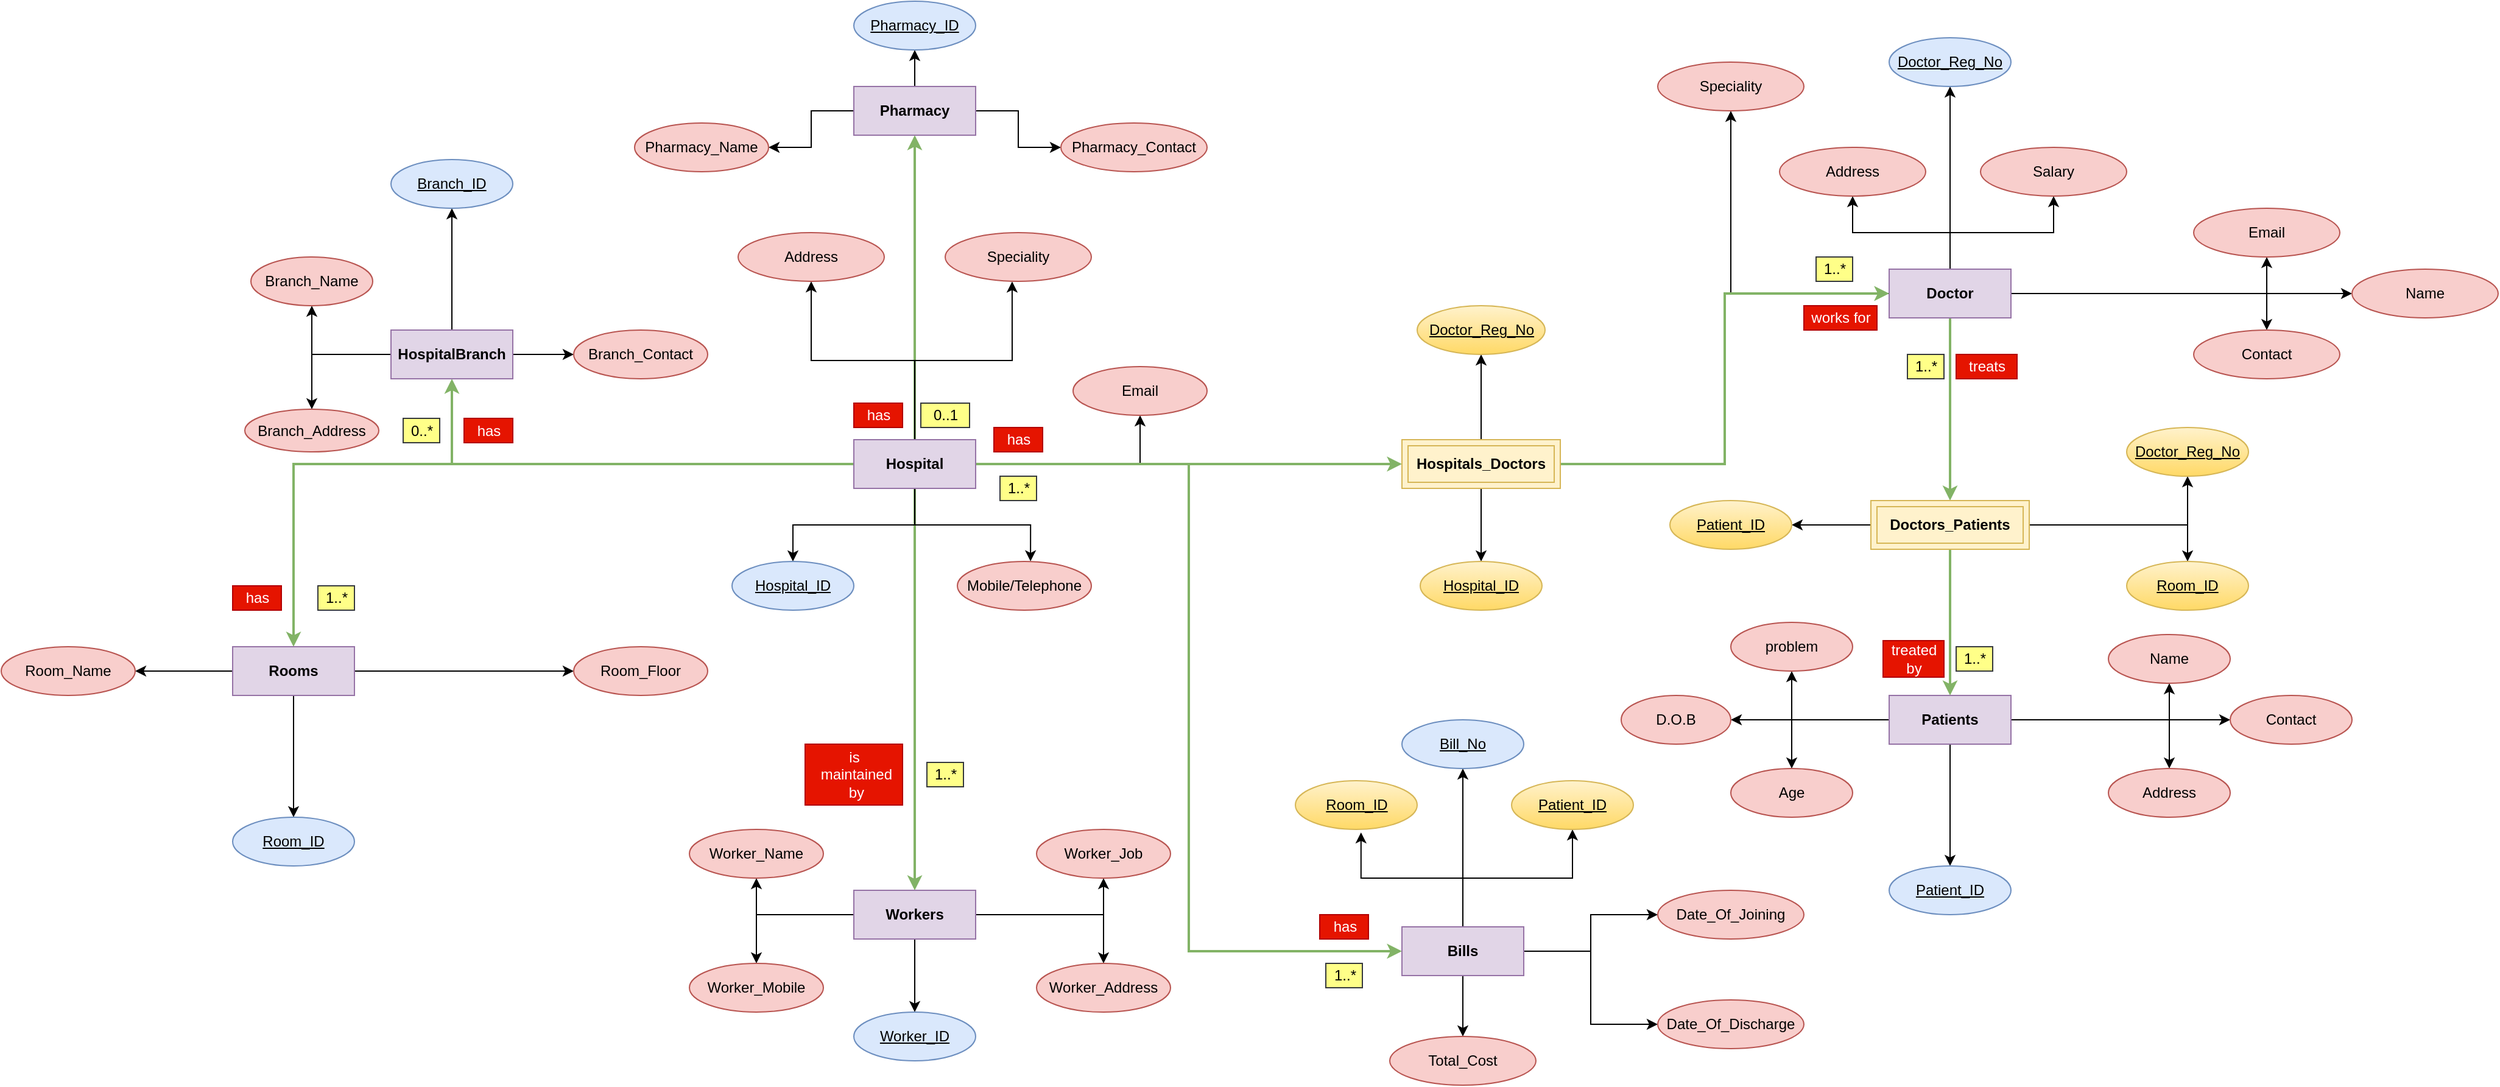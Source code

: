 <mxfile version="13.8.7" type="onedrive"><diagram id="ejnjeNyXnYJOqYcexxhJ" name="Page-1"><mxGraphModel dx="2402" dy="1911" grid="1" gridSize="10" guides="1" tooltips="1" connect="1" arrows="1" fold="1" page="1" pageScale="1" pageWidth="850" pageHeight="1100" math="0" shadow="0"><root><mxCell id="0"/><mxCell id="1" parent="0"/><mxCell id="RPrlfmRw-p_p1Xj-hf8V-11" style="edgeStyle=orthogonalEdgeStyle;rounded=0;orthogonalLoop=1;jettySize=auto;html=1;gradientColor=#97d077;fillColor=#d5e8d4;strokeColor=#82b366;strokeWidth=2;" parent="1" source="RPrlfmRw-p_p1Xj-hf8V-1" target="RPrlfmRw-p_p1Xj-hf8V-2" edge="1"><mxGeometry relative="1" as="geometry"/></mxCell><mxCell id="RPrlfmRw-p_p1Xj-hf8V-24" style="edgeStyle=orthogonalEdgeStyle;rounded=0;orthogonalLoop=1;jettySize=auto;html=1;entryX=0.5;entryY=0;entryDx=0;entryDy=0;fillColor=#d5e8d4;strokeColor=#82b366;strokeWidth=2;gradientColor=#97d077;" parent="1" source="RPrlfmRw-p_p1Xj-hf8V-1" target="RPrlfmRw-p_p1Xj-hf8V-4" edge="1"><mxGeometry relative="1" as="geometry"/></mxCell><mxCell id="RPrlfmRw-p_p1Xj-hf8V-30" style="edgeStyle=orthogonalEdgeStyle;rounded=0;orthogonalLoop=1;jettySize=auto;html=1;gradientColor=#97d077;fillColor=#d5e8d4;strokeColor=#82b366;fontStyle=1;strokeWidth=2;" parent="1" source="RPrlfmRw-p_p1Xj-hf8V-1" target="RPrlfmRw-p_p1Xj-hf8V-6" edge="1"><mxGeometry relative="1" as="geometry"/></mxCell><mxCell id="RPrlfmRw-p_p1Xj-hf8V-31" style="edgeStyle=orthogonalEdgeStyle;rounded=0;orthogonalLoop=1;jettySize=auto;html=1;fillColor=#d5e8d4;strokeColor=#82b366;gradientColor=#97d077;strokeWidth=2;" parent="1" source="RPrlfmRw-p_p1Xj-hf8V-1" target="RPrlfmRw-p_p1Xj-hf8V-10" edge="1"><mxGeometry relative="1" as="geometry"/></mxCell><mxCell id="RPrlfmRw-p_p1Xj-hf8V-56" style="edgeStyle=orthogonalEdgeStyle;rounded=0;orthogonalLoop=1;jettySize=auto;html=1;entryX=0.458;entryY=1.004;entryDx=0;entryDy=0;entryPerimeter=0;" parent="1" source="RPrlfmRw-p_p1Xj-hf8V-1" target="RPrlfmRw-p_p1Xj-hf8V-57" edge="1"><mxGeometry relative="1" as="geometry"><mxPoint x="350" y="140" as="targetPoint"/></mxGeometry></mxCell><mxCell id="RPrlfmRw-p_p1Xj-hf8V-59" style="edgeStyle=orthogonalEdgeStyle;rounded=0;orthogonalLoop=1;jettySize=auto;html=1;entryX=0.5;entryY=1;entryDx=0;entryDy=0;" parent="1" source="RPrlfmRw-p_p1Xj-hf8V-1" target="RPrlfmRw-p_p1Xj-hf8V-58" edge="1"><mxGeometry relative="1" as="geometry"/></mxCell><mxCell id="RPrlfmRw-p_p1Xj-hf8V-61" style="edgeStyle=orthogonalEdgeStyle;rounded=0;orthogonalLoop=1;jettySize=auto;html=1;" parent="1" source="RPrlfmRw-p_p1Xj-hf8V-1" target="RPrlfmRw-p_p1Xj-hf8V-60" edge="1"><mxGeometry relative="1" as="geometry"/></mxCell><mxCell id="RPrlfmRw-p_p1Xj-hf8V-65" style="edgeStyle=orthogonalEdgeStyle;rounded=0;orthogonalLoop=1;jettySize=auto;html=1;entryX=0.546;entryY=-0.003;entryDx=0;entryDy=0;entryPerimeter=0;" parent="1" source="RPrlfmRw-p_p1Xj-hf8V-1" target="RPrlfmRw-p_p1Xj-hf8V-64" edge="1"><mxGeometry relative="1" as="geometry"/></mxCell><mxCell id="RPrlfmRw-p_p1Xj-hf8V-69" style="edgeStyle=orthogonalEdgeStyle;rounded=0;orthogonalLoop=1;jettySize=auto;html=1;entryX=0;entryY=0.5;entryDx=0;entryDy=0;gradientColor=#97d077;fillColor=#d5e8d4;strokeColor=#82b366;strokeWidth=2;" parent="1" source="RPrlfmRw-p_p1Xj-hf8V-1" target="RPrlfmRw-p_p1Xj-hf8V-8" edge="1"><mxGeometry relative="1" as="geometry"/></mxCell><mxCell id="RPrlfmRw-p_p1Xj-hf8V-75" style="edgeStyle=orthogonalEdgeStyle;rounded=0;orthogonalLoop=1;jettySize=auto;html=1;entryX=0.5;entryY=1;entryDx=0;entryDy=0;strokeWidth=1;" parent="1" source="RPrlfmRw-p_p1Xj-hf8V-1" target="RPrlfmRw-p_p1Xj-hf8V-66" edge="1"><mxGeometry relative="1" as="geometry"/></mxCell><mxCell id="RPrlfmRw-p_p1Xj-hf8V-114" style="edgeStyle=orthogonalEdgeStyle;rounded=0;orthogonalLoop=1;jettySize=auto;html=1;strokeWidth=2;entryX=0;entryY=0.5;entryDx=0;entryDy=0;gradientColor=#97d077;fillColor=#d5e8d4;strokeColor=#82b366;" parent="1" source="RPrlfmRw-p_p1Xj-hf8V-1" target="RPrlfmRw-p_p1Xj-hf8V-102" edge="1"><mxGeometry relative="1" as="geometry"/></mxCell><mxCell id="RPrlfmRw-p_p1Xj-hf8V-1" value="&lt;b&gt;Hospital&lt;/b&gt;" style="whiteSpace=wrap;html=1;align=center;fillColor=#e1d5e7;strokeColor=#9673a6;" parent="1" vertex="1"><mxGeometry x="230" y="250" width="100" height="40" as="geometry"/></mxCell><mxCell id="RPrlfmRw-p_p1Xj-hf8V-17" style="edgeStyle=orthogonalEdgeStyle;rounded=0;orthogonalLoop=1;jettySize=auto;html=1;entryX=0.5;entryY=1;entryDx=0;entryDy=0;" parent="1" source="RPrlfmRw-p_p1Xj-hf8V-2" target="RPrlfmRw-p_p1Xj-hf8V-16" edge="1"><mxGeometry relative="1" as="geometry"/></mxCell><mxCell id="RPrlfmRw-p_p1Xj-hf8V-19" style="edgeStyle=orthogonalEdgeStyle;rounded=0;orthogonalLoop=1;jettySize=auto;html=1;entryX=0.5;entryY=1;entryDx=0;entryDy=0;" parent="1" source="RPrlfmRw-p_p1Xj-hf8V-2" target="RPrlfmRw-p_p1Xj-hf8V-18" edge="1"><mxGeometry relative="1" as="geometry"/></mxCell><mxCell id="RPrlfmRw-p_p1Xj-hf8V-21" style="edgeStyle=orthogonalEdgeStyle;rounded=0;orthogonalLoop=1;jettySize=auto;html=1;entryX=0.5;entryY=0;entryDx=0;entryDy=0;" parent="1" source="RPrlfmRw-p_p1Xj-hf8V-2" target="RPrlfmRw-p_p1Xj-hf8V-20" edge="1"><mxGeometry relative="1" as="geometry"><mxPoint x="-135" y="227" as="targetPoint"/></mxGeometry></mxCell><mxCell id="RPrlfmRw-p_p1Xj-hf8V-22" style="edgeStyle=orthogonalEdgeStyle;rounded=0;orthogonalLoop=1;jettySize=auto;html=1;" parent="1" source="RPrlfmRw-p_p1Xj-hf8V-2" target="RPrlfmRw-p_p1Xj-hf8V-23" edge="1"><mxGeometry relative="1" as="geometry"><mxPoint x="-40" y="300" as="targetPoint"/></mxGeometry></mxCell><mxCell id="RPrlfmRw-p_p1Xj-hf8V-2" value="&lt;b&gt;HospitalBranch&lt;/b&gt;" style="whiteSpace=wrap;html=1;align=center;fillColor=#e1d5e7;strokeColor=#9673a6;" parent="1" vertex="1"><mxGeometry x="-150" y="160" width="100" height="40" as="geometry"/></mxCell><mxCell id="RPrlfmRw-p_p1Xj-hf8V-77" style="edgeStyle=orthogonalEdgeStyle;rounded=0;orthogonalLoop=1;jettySize=auto;html=1;entryX=0.5;entryY=0;entryDx=0;entryDy=0;strokeWidth=2;gradientColor=#97d077;fillColor=#d5e8d4;strokeColor=#82b366;" parent="1" source="RPrlfmRw-p_p1Xj-hf8V-3" target="RPrlfmRw-p_p1Xj-hf8V-9" edge="1"><mxGeometry relative="1" as="geometry"/></mxCell><mxCell id="RPrlfmRw-p_p1Xj-hf8V-80" style="edgeStyle=orthogonalEdgeStyle;rounded=0;orthogonalLoop=1;jettySize=auto;html=1;strokeWidth=1;entryX=0.5;entryY=1;entryDx=0;entryDy=0;" parent="1" source="RPrlfmRw-p_p1Xj-hf8V-3" target="RPrlfmRw-p_p1Xj-hf8V-79" edge="1"><mxGeometry relative="1" as="geometry"><mxPoint x="1120" y="-30" as="targetPoint"/></mxGeometry></mxCell><mxCell id="RPrlfmRw-p_p1Xj-hf8V-82" style="edgeStyle=orthogonalEdgeStyle;rounded=0;orthogonalLoop=1;jettySize=auto;html=1;strokeWidth=1;" parent="1" source="RPrlfmRw-p_p1Xj-hf8V-3" target="RPrlfmRw-p_p1Xj-hf8V-81" edge="1"><mxGeometry relative="1" as="geometry"/></mxCell><mxCell id="RPrlfmRw-p_p1Xj-hf8V-85" style="edgeStyle=orthogonalEdgeStyle;rounded=0;orthogonalLoop=1;jettySize=auto;html=1;entryX=0.5;entryY=1;entryDx=0;entryDy=0;strokeWidth=1;" parent="1" source="RPrlfmRw-p_p1Xj-hf8V-3" target="RPrlfmRw-p_p1Xj-hf8V-84" edge="1"><mxGeometry relative="1" as="geometry"/></mxCell><mxCell id="RPrlfmRw-p_p1Xj-hf8V-88" style="edgeStyle=orthogonalEdgeStyle;rounded=0;orthogonalLoop=1;jettySize=auto;html=1;entryX=0.5;entryY=1;entryDx=0;entryDy=0;strokeWidth=1;" parent="1" source="RPrlfmRw-p_p1Xj-hf8V-3" target="RPrlfmRw-p_p1Xj-hf8V-86" edge="1"><mxGeometry relative="1" as="geometry"/></mxCell><mxCell id="RPrlfmRw-p_p1Xj-hf8V-92" style="edgeStyle=orthogonalEdgeStyle;rounded=0;orthogonalLoop=1;jettySize=auto;html=1;entryX=0.5;entryY=0;entryDx=0;entryDy=0;strokeWidth=1;" parent="1" source="RPrlfmRw-p_p1Xj-hf8V-3" target="RPrlfmRw-p_p1Xj-hf8V-91" edge="1"><mxGeometry relative="1" as="geometry"/></mxCell><mxCell id="RPrlfmRw-p_p1Xj-hf8V-93" style="edgeStyle=orthogonalEdgeStyle;rounded=0;orthogonalLoop=1;jettySize=auto;html=1;entryX=0.5;entryY=1;entryDx=0;entryDy=0;strokeWidth=1;" parent="1" source="RPrlfmRw-p_p1Xj-hf8V-3" target="RPrlfmRw-p_p1Xj-hf8V-89" edge="1"><mxGeometry relative="1" as="geometry"/></mxCell><mxCell id="RPrlfmRw-p_p1Xj-hf8V-96" style="edgeStyle=orthogonalEdgeStyle;rounded=0;orthogonalLoop=1;jettySize=auto;html=1;strokeWidth=1;" parent="1" source="RPrlfmRw-p_p1Xj-hf8V-3" target="RPrlfmRw-p_p1Xj-hf8V-95" edge="1"><mxGeometry relative="1" as="geometry"/></mxCell><mxCell id="RPrlfmRw-p_p1Xj-hf8V-3" value="&lt;b&gt;Doctor&lt;/b&gt;" style="whiteSpace=wrap;html=1;align=center;fillColor=#e1d5e7;strokeColor=#9673a6;" parent="1" vertex="1"><mxGeometry x="1080" y="110" width="100" height="40" as="geometry"/></mxCell><mxCell id="RPrlfmRw-p_p1Xj-hf8V-27" style="edgeStyle=orthogonalEdgeStyle;rounded=0;orthogonalLoop=1;jettySize=auto;html=1;" parent="1" source="RPrlfmRw-p_p1Xj-hf8V-4" target="RPrlfmRw-p_p1Xj-hf8V-25" edge="1"><mxGeometry relative="1" as="geometry"/></mxCell><mxCell id="RPrlfmRw-p_p1Xj-hf8V-28" style="edgeStyle=orthogonalEdgeStyle;rounded=0;orthogonalLoop=1;jettySize=auto;html=1;entryX=0.5;entryY=0;entryDx=0;entryDy=0;" parent="1" source="RPrlfmRw-p_p1Xj-hf8V-4" target="RPrlfmRw-p_p1Xj-hf8V-39" edge="1"><mxGeometry relative="1" as="geometry"><mxPoint x="60" y="520" as="targetPoint"/></mxGeometry></mxCell><mxCell id="RPrlfmRw-p_p1Xj-hf8V-42" style="edgeStyle=orthogonalEdgeStyle;rounded=0;orthogonalLoop=1;jettySize=auto;html=1;entryX=0;entryY=0.5;entryDx=0;entryDy=0;" parent="1" source="RPrlfmRw-p_p1Xj-hf8V-4" target="RPrlfmRw-p_p1Xj-hf8V-43" edge="1"><mxGeometry relative="1" as="geometry"><mxPoint x="160" y="445" as="targetPoint"/></mxGeometry></mxCell><mxCell id="RPrlfmRw-p_p1Xj-hf8V-4" value="&lt;b&gt;Rooms&lt;/b&gt;" style="whiteSpace=wrap;html=1;align=center;fillColor=#e1d5e7;strokeColor=#9673a6;" parent="1" vertex="1"><mxGeometry x="-280" y="420" width="100" height="40" as="geometry"/></mxCell><mxCell id="RPrlfmRw-p_p1Xj-hf8V-98" style="edgeStyle=orthogonalEdgeStyle;rounded=0;orthogonalLoop=1;jettySize=auto;html=1;entryX=0.5;entryY=0;entryDx=0;entryDy=0;strokeWidth=1;" parent="1" source="RPrlfmRw-p_p1Xj-hf8V-5" target="RPrlfmRw-p_p1Xj-hf8V-97" edge="1"><mxGeometry relative="1" as="geometry"/></mxCell><mxCell id="RPrlfmRw-p_p1Xj-hf8V-100" style="edgeStyle=orthogonalEdgeStyle;rounded=0;orthogonalLoop=1;jettySize=auto;html=1;entryX=0;entryY=0.5;entryDx=0;entryDy=0;strokeWidth=1;" parent="1" source="RPrlfmRw-p_p1Xj-hf8V-5" target="RPrlfmRw-p_p1Xj-hf8V-99" edge="1"><mxGeometry relative="1" as="geometry"/></mxCell><mxCell id="RPrlfmRw-p_p1Xj-hf8V-104" style="edgeStyle=orthogonalEdgeStyle;rounded=0;orthogonalLoop=1;jettySize=auto;html=1;entryX=0.5;entryY=1;entryDx=0;entryDy=0;strokeWidth=1;" parent="1" source="RPrlfmRw-p_p1Xj-hf8V-5" target="RPrlfmRw-p_p1Xj-hf8V-101" edge="1"><mxGeometry relative="1" as="geometry"/></mxCell><mxCell id="RPrlfmRw-p_p1Xj-hf8V-106" style="edgeStyle=orthogonalEdgeStyle;rounded=0;orthogonalLoop=1;jettySize=auto;html=1;entryX=0.5;entryY=0;entryDx=0;entryDy=0;strokeWidth=1;" parent="1" source="RPrlfmRw-p_p1Xj-hf8V-5" target="RPrlfmRw-p_p1Xj-hf8V-105" edge="1"><mxGeometry relative="1" as="geometry"/></mxCell><mxCell id="RPrlfmRw-p_p1Xj-hf8V-118" style="edgeStyle=orthogonalEdgeStyle;rounded=0;orthogonalLoop=1;jettySize=auto;html=1;entryX=0.5;entryY=0;entryDx=0;entryDy=0;strokeWidth=1;" parent="1" source="RPrlfmRw-p_p1Xj-hf8V-5" target="RPrlfmRw-p_p1Xj-hf8V-117" edge="1"><mxGeometry relative="1" as="geometry"/></mxCell><mxCell id="RPrlfmRw-p_p1Xj-hf8V-120" style="edgeStyle=orthogonalEdgeStyle;rounded=0;orthogonalLoop=1;jettySize=auto;html=1;entryX=1;entryY=0.5;entryDx=0;entryDy=0;strokeWidth=1;" parent="1" source="RPrlfmRw-p_p1Xj-hf8V-5" target="RPrlfmRw-p_p1Xj-hf8V-119" edge="1"><mxGeometry relative="1" as="geometry"/></mxCell><mxCell id="RPrlfmRw-p_p1Xj-hf8V-126" style="edgeStyle=orthogonalEdgeStyle;rounded=0;orthogonalLoop=1;jettySize=auto;html=1;entryX=0.5;entryY=1;entryDx=0;entryDy=0;strokeWidth=1;" parent="1" source="RPrlfmRw-p_p1Xj-hf8V-5" target="RPrlfmRw-p_p1Xj-hf8V-115" edge="1"><mxGeometry relative="1" as="geometry"/></mxCell><mxCell id="RPrlfmRw-p_p1Xj-hf8V-5" value="&lt;b&gt;Patients&lt;/b&gt;" style="whiteSpace=wrap;html=1;align=center;fillColor=#e1d5e7;strokeColor=#9673a6;" parent="1" vertex="1"><mxGeometry x="1080" y="460" width="100" height="40" as="geometry"/></mxCell><mxCell id="RPrlfmRw-p_p1Xj-hf8V-45" style="edgeStyle=orthogonalEdgeStyle;rounded=0;orthogonalLoop=1;jettySize=auto;html=1;entryX=0.5;entryY=0;entryDx=0;entryDy=0;" parent="1" source="RPrlfmRw-p_p1Xj-hf8V-6" target="RPrlfmRw-p_p1Xj-hf8V-44" edge="1"><mxGeometry relative="1" as="geometry"/></mxCell><mxCell id="RPrlfmRw-p_p1Xj-hf8V-50" style="edgeStyle=orthogonalEdgeStyle;rounded=0;orthogonalLoop=1;jettySize=auto;html=1;" parent="1" source="RPrlfmRw-p_p1Xj-hf8V-6" target="RPrlfmRw-p_p1Xj-hf8V-48" edge="1"><mxGeometry relative="1" as="geometry"/></mxCell><mxCell id="RPrlfmRw-p_p1Xj-hf8V-52" style="edgeStyle=orthogonalEdgeStyle;rounded=0;orthogonalLoop=1;jettySize=auto;html=1;" parent="1" source="RPrlfmRw-p_p1Xj-hf8V-6" target="RPrlfmRw-p_p1Xj-hf8V-51" edge="1"><mxGeometry relative="1" as="geometry"/></mxCell><mxCell id="RPrlfmRw-p_p1Xj-hf8V-54" style="edgeStyle=orthogonalEdgeStyle;rounded=0;orthogonalLoop=1;jettySize=auto;html=1;" parent="1" source="RPrlfmRw-p_p1Xj-hf8V-6" target="RPrlfmRw-p_p1Xj-hf8V-53" edge="1"><mxGeometry relative="1" as="geometry"/></mxCell><mxCell id="RPrlfmRw-p_p1Xj-hf8V-55" style="edgeStyle=orthogonalEdgeStyle;rounded=0;orthogonalLoop=1;jettySize=auto;html=1;entryX=0.5;entryY=1;entryDx=0;entryDy=0;" parent="1" source="RPrlfmRw-p_p1Xj-hf8V-6" target="RPrlfmRw-p_p1Xj-hf8V-46" edge="1"><mxGeometry relative="1" as="geometry"/></mxCell><mxCell id="RPrlfmRw-p_p1Xj-hf8V-6" value="&lt;b&gt;Workers&lt;/b&gt;" style="whiteSpace=wrap;html=1;align=center;fillColor=#e1d5e7;strokeColor=#9673a6;" parent="1" vertex="1"><mxGeometry x="230" y="620" width="100" height="40" as="geometry"/></mxCell><mxCell id="RPrlfmRw-p_p1Xj-hf8V-71" style="edgeStyle=orthogonalEdgeStyle;rounded=0;orthogonalLoop=1;jettySize=auto;html=1;entryX=0.5;entryY=1;entryDx=0;entryDy=0;" parent="1" source="RPrlfmRw-p_p1Xj-hf8V-8" target="RPrlfmRw-p_p1Xj-hf8V-70" edge="1"><mxGeometry relative="1" as="geometry"/></mxCell><mxCell id="RPrlfmRw-p_p1Xj-hf8V-73" style="edgeStyle=orthogonalEdgeStyle;rounded=0;orthogonalLoop=1;jettySize=auto;html=1;entryX=0.5;entryY=0;entryDx=0;entryDy=0;" parent="1" source="RPrlfmRw-p_p1Xj-hf8V-8" target="RPrlfmRw-p_p1Xj-hf8V-72" edge="1"><mxGeometry relative="1" as="geometry"/></mxCell><mxCell id="RPrlfmRw-p_p1Xj-hf8V-83" style="edgeStyle=orthogonalEdgeStyle;rounded=0;orthogonalLoop=1;jettySize=auto;html=1;entryX=0;entryY=0.5;entryDx=0;entryDy=0;strokeWidth=2;gradientColor=#97d077;fillColor=#d5e8d4;strokeColor=#82b366;" parent="1" source="RPrlfmRw-p_p1Xj-hf8V-8" target="RPrlfmRw-p_p1Xj-hf8V-3" edge="1"><mxGeometry relative="1" as="geometry"/></mxCell><mxCell id="RPrlfmRw-p_p1Xj-hf8V-8" value="&lt;b&gt;Hospitals_Doctors&lt;/b&gt;" style="shape=ext;margin=3;double=1;whiteSpace=wrap;html=1;align=center;fillColor=#fff2cc;strokeColor=#d6b656;" parent="1" vertex="1"><mxGeometry x="680" y="250" width="130" height="40" as="geometry"/></mxCell><mxCell id="RPrlfmRw-p_p1Xj-hf8V-78" style="edgeStyle=orthogonalEdgeStyle;rounded=0;orthogonalLoop=1;jettySize=auto;html=1;entryX=0.5;entryY=0;entryDx=0;entryDy=0;strokeWidth=2;gradientColor=#97d077;fillColor=#d5e8d4;strokeColor=#82b366;" parent="1" source="RPrlfmRw-p_p1Xj-hf8V-9" target="RPrlfmRw-p_p1Xj-hf8V-5" edge="1"><mxGeometry relative="1" as="geometry"/></mxCell><mxCell id="RPrlfmRw-p_p1Xj-hf8V-108" style="edgeStyle=orthogonalEdgeStyle;rounded=0;orthogonalLoop=1;jettySize=auto;html=1;entryX=1;entryY=0.5;entryDx=0;entryDy=0;strokeWidth=1;" parent="1" source="RPrlfmRw-p_p1Xj-hf8V-9" target="RPrlfmRw-p_p1Xj-hf8V-107" edge="1"><mxGeometry relative="1" as="geometry"/></mxCell><mxCell id="RPrlfmRw-p_p1Xj-hf8V-110" style="edgeStyle=orthogonalEdgeStyle;rounded=0;orthogonalLoop=1;jettySize=auto;html=1;entryX=0.5;entryY=1;entryDx=0;entryDy=0;strokeWidth=1;" parent="1" source="RPrlfmRw-p_p1Xj-hf8V-9" target="RPrlfmRw-p_p1Xj-hf8V-109" edge="1"><mxGeometry relative="1" as="geometry"/></mxCell><mxCell id="RPrlfmRw-p_p1Xj-hf8V-112" style="edgeStyle=orthogonalEdgeStyle;rounded=0;orthogonalLoop=1;jettySize=auto;html=1;entryX=0.5;entryY=0;entryDx=0;entryDy=0;strokeWidth=1;" parent="1" source="RPrlfmRw-p_p1Xj-hf8V-9" target="RPrlfmRw-p_p1Xj-hf8V-111" edge="1"><mxGeometry relative="1" as="geometry"/></mxCell><mxCell id="RPrlfmRw-p_p1Xj-hf8V-9" value="&lt;b&gt;Doctors_Patients&lt;/b&gt;" style="shape=ext;margin=3;double=1;whiteSpace=wrap;html=1;align=center;fillColor=#fff2cc;strokeColor=#d6b656;" parent="1" vertex="1"><mxGeometry x="1065" y="300" width="130" height="40" as="geometry"/></mxCell><mxCell id="RPrlfmRw-p_p1Xj-hf8V-34" style="edgeStyle=orthogonalEdgeStyle;rounded=0;orthogonalLoop=1;jettySize=auto;html=1;entryX=1;entryY=0.5;entryDx=0;entryDy=0;" parent="1" source="RPrlfmRw-p_p1Xj-hf8V-10" target="RPrlfmRw-p_p1Xj-hf8V-33" edge="1"><mxGeometry relative="1" as="geometry"/></mxCell><mxCell id="RPrlfmRw-p_p1Xj-hf8V-38" style="edgeStyle=orthogonalEdgeStyle;rounded=0;orthogonalLoop=1;jettySize=auto;html=1;entryX=0.5;entryY=1;entryDx=0;entryDy=0;" parent="1" source="RPrlfmRw-p_p1Xj-hf8V-10" target="RPrlfmRw-p_p1Xj-hf8V-37" edge="1"><mxGeometry relative="1" as="geometry"/></mxCell><mxCell id="RPrlfmRw-p_p1Xj-hf8V-41" style="edgeStyle=orthogonalEdgeStyle;rounded=0;orthogonalLoop=1;jettySize=auto;html=1;entryX=0;entryY=0.5;entryDx=0;entryDy=0;" parent="1" source="RPrlfmRw-p_p1Xj-hf8V-10" target="RPrlfmRw-p_p1Xj-hf8V-35" edge="1"><mxGeometry relative="1" as="geometry"/></mxCell><mxCell id="RPrlfmRw-p_p1Xj-hf8V-10" value="&lt;b&gt;Pharmacy&lt;/b&gt;" style="whiteSpace=wrap;html=1;align=center;fillColor=#e1d5e7;strokeColor=#9673a6;" parent="1" vertex="1"><mxGeometry x="230" y="-40" width="100" height="40" as="geometry"/></mxCell><mxCell id="RPrlfmRw-p_p1Xj-hf8V-16" value="Branch_ID" style="ellipse;whiteSpace=wrap;html=1;align=center;fontStyle=4;fillColor=#dae8fc;strokeColor=#6c8ebf;" parent="1" vertex="1"><mxGeometry x="-150" y="20" width="100" height="40" as="geometry"/></mxCell><mxCell id="RPrlfmRw-p_p1Xj-hf8V-18" value="Branch_Name" style="ellipse;whiteSpace=wrap;html=1;align=center;fillColor=#f8cecc;strokeColor=#b85450;" parent="1" vertex="1"><mxGeometry x="-265" y="100" width="100" height="40" as="geometry"/></mxCell><mxCell id="RPrlfmRw-p_p1Xj-hf8V-20" value="Branch_Address" style="ellipse;whiteSpace=wrap;html=1;align=center;fillColor=#f8cecc;strokeColor=#b85450;" parent="1" vertex="1"><mxGeometry x="-270" y="225" width="110" height="35" as="geometry"/></mxCell><mxCell id="RPrlfmRw-p_p1Xj-hf8V-23" value="Branch_Contact" style="ellipse;whiteSpace=wrap;html=1;align=center;fillColor=#f8cecc;strokeColor=#b85450;" parent="1" vertex="1"><mxGeometry y="160" width="110" height="40" as="geometry"/></mxCell><mxCell id="RPrlfmRw-p_p1Xj-hf8V-25" value="Room_Name" style="ellipse;whiteSpace=wrap;html=1;align=center;fillColor=#f8cecc;strokeColor=#b85450;" parent="1" vertex="1"><mxGeometry x="-470" y="420" width="110" height="40" as="geometry"/></mxCell><mxCell id="RPrlfmRw-p_p1Xj-hf8V-33" value="Pharmacy_Name" style="ellipse;whiteSpace=wrap;html=1;align=center;fillColor=#f8cecc;strokeColor=#b85450;" parent="1" vertex="1"><mxGeometry x="50" y="-10" width="110" height="40" as="geometry"/></mxCell><mxCell id="RPrlfmRw-p_p1Xj-hf8V-35" value="Pharmacy_Contact" style="ellipse;whiteSpace=wrap;html=1;align=center;fillColor=#f8cecc;strokeColor=#b85450;" parent="1" vertex="1"><mxGeometry x="400" y="-10" width="120" height="40" as="geometry"/></mxCell><mxCell id="RPrlfmRw-p_p1Xj-hf8V-37" value="Pharmacy_ID" style="ellipse;whiteSpace=wrap;html=1;align=center;fontStyle=4;fillColor=#dae8fc;strokeColor=#6c8ebf;" parent="1" vertex="1"><mxGeometry x="230" y="-110" width="100" height="40" as="geometry"/></mxCell><mxCell id="RPrlfmRw-p_p1Xj-hf8V-39" value="Room_ID" style="ellipse;whiteSpace=wrap;html=1;align=center;fontStyle=4;fillColor=#dae8fc;strokeColor=#6c8ebf;" parent="1" vertex="1"><mxGeometry x="-280" y="560" width="100" height="40" as="geometry"/></mxCell><mxCell id="RPrlfmRw-p_p1Xj-hf8V-43" value="Room_Floor" style="ellipse;whiteSpace=wrap;html=1;align=center;fillColor=#f8cecc;strokeColor=#b85450;" parent="1" vertex="1"><mxGeometry y="420" width="110" height="40" as="geometry"/></mxCell><mxCell id="RPrlfmRw-p_p1Xj-hf8V-44" value="Worker_ID" style="ellipse;whiteSpace=wrap;html=1;align=center;fontStyle=4;fillColor=#dae8fc;strokeColor=#6c8ebf;" parent="1" vertex="1"><mxGeometry x="230" y="720" width="100" height="40" as="geometry"/></mxCell><mxCell id="RPrlfmRw-p_p1Xj-hf8V-46" value="Worker_Name" style="ellipse;whiteSpace=wrap;html=1;align=center;fillColor=#f8cecc;strokeColor=#b85450;" parent="1" vertex="1"><mxGeometry x="95" y="570" width="110" height="40" as="geometry"/></mxCell><mxCell id="RPrlfmRw-p_p1Xj-hf8V-48" value="Worker_Mobile" style="ellipse;whiteSpace=wrap;html=1;align=center;fillColor=#f8cecc;strokeColor=#b85450;" parent="1" vertex="1"><mxGeometry x="95" y="680" width="110" height="40" as="geometry"/></mxCell><mxCell id="RPrlfmRw-p_p1Xj-hf8V-51" value="Worker_Job" style="ellipse;whiteSpace=wrap;html=1;align=center;fillColor=#f8cecc;strokeColor=#b85450;" parent="1" vertex="1"><mxGeometry x="380" y="570" width="110" height="40" as="geometry"/></mxCell><mxCell id="RPrlfmRw-p_p1Xj-hf8V-53" value="Worker_Address" style="ellipse;whiteSpace=wrap;html=1;align=center;fillColor=#f8cecc;strokeColor=#b85450;" parent="1" vertex="1"><mxGeometry x="380" y="680" width="110" height="40" as="geometry"/></mxCell><mxCell id="RPrlfmRw-p_p1Xj-hf8V-57" value="Speciality" style="ellipse;whiteSpace=wrap;html=1;align=center;fillColor=#f8cecc;strokeColor=#b85450;" parent="1" vertex="1"><mxGeometry x="305" y="80" width="120" height="40" as="geometry"/></mxCell><mxCell id="RPrlfmRw-p_p1Xj-hf8V-58" value="Address" style="ellipse;whiteSpace=wrap;html=1;align=center;fillColor=#f8cecc;strokeColor=#b85450;" parent="1" vertex="1"><mxGeometry x="135" y="80" width="120" height="40" as="geometry"/></mxCell><mxCell id="RPrlfmRw-p_p1Xj-hf8V-60" value="Hospital_ID" style="ellipse;whiteSpace=wrap;html=1;align=center;fontStyle=4;fillColor=#dae8fc;strokeColor=#6c8ebf;" parent="1" vertex="1"><mxGeometry x="130" y="350" width="100" height="40" as="geometry"/></mxCell><mxCell id="RPrlfmRw-p_p1Xj-hf8V-64" value="Mobile/Telephone" style="ellipse;whiteSpace=wrap;html=1;align=center;fillColor=#f8cecc;strokeColor=#b85450;" parent="1" vertex="1"><mxGeometry x="315" y="350" width="110" height="40" as="geometry"/></mxCell><mxCell id="RPrlfmRw-p_p1Xj-hf8V-66" value="Email" style="ellipse;whiteSpace=wrap;html=1;align=center;fillColor=#f8cecc;strokeColor=#b85450;" parent="1" vertex="1"><mxGeometry x="410" y="190" width="110" height="40" as="geometry"/></mxCell><mxCell id="RPrlfmRw-p_p1Xj-hf8V-70" value="Doctor_Reg_No" style="ellipse;whiteSpace=wrap;html=1;align=center;fontStyle=4;fillColor=#fff2cc;strokeColor=#d6b656;gradientColor=#ffd966;" parent="1" vertex="1"><mxGeometry x="692.5" y="140" width="105" height="40" as="geometry"/></mxCell><mxCell id="RPrlfmRw-p_p1Xj-hf8V-72" value="Hospital_ID" style="ellipse;whiteSpace=wrap;html=1;align=center;fontStyle=4;fillColor=#fff2cc;strokeColor=#d6b656;gradientColor=#ffd966;" parent="1" vertex="1"><mxGeometry x="695" y="350" width="100" height="40" as="geometry"/></mxCell><mxCell id="RPrlfmRw-p_p1Xj-hf8V-79" value="Doctor_Reg_No" style="ellipse;whiteSpace=wrap;html=1;align=center;fontStyle=4;fillColor=#dae8fc;strokeColor=#6c8ebf;" parent="1" vertex="1"><mxGeometry x="1080" y="-80" width="100" height="40" as="geometry"/></mxCell><mxCell id="RPrlfmRw-p_p1Xj-hf8V-81" value="Speciality" style="ellipse;whiteSpace=wrap;html=1;align=center;fillColor=#f8cecc;strokeColor=#b85450;" parent="1" vertex="1"><mxGeometry x="890" y="-60" width="120" height="40" as="geometry"/></mxCell><mxCell id="RPrlfmRw-p_p1Xj-hf8V-84" value="Address" style="ellipse;whiteSpace=wrap;html=1;align=center;fillColor=#f8cecc;strokeColor=#b85450;" parent="1" vertex="1"><mxGeometry x="990" y="10" width="120" height="40" as="geometry"/></mxCell><mxCell id="RPrlfmRw-p_p1Xj-hf8V-86" value="Salary" style="ellipse;whiteSpace=wrap;html=1;align=center;fillColor=#f8cecc;strokeColor=#b85450;" parent="1" vertex="1"><mxGeometry x="1155" y="10" width="120" height="40" as="geometry"/></mxCell><mxCell id="RPrlfmRw-p_p1Xj-hf8V-89" value="Email" style="ellipse;whiteSpace=wrap;html=1;align=center;fillColor=#f8cecc;strokeColor=#b85450;" parent="1" vertex="1"><mxGeometry x="1330" y="60" width="120" height="40" as="geometry"/></mxCell><mxCell id="RPrlfmRw-p_p1Xj-hf8V-91" value="Contact" style="ellipse;whiteSpace=wrap;html=1;align=center;fillColor=#f8cecc;strokeColor=#b85450;" parent="1" vertex="1"><mxGeometry x="1330" y="160" width="120" height="40" as="geometry"/></mxCell><mxCell id="RPrlfmRw-p_p1Xj-hf8V-95" value="Name" style="ellipse;whiteSpace=wrap;html=1;align=center;fillColor=#f8cecc;strokeColor=#b85450;" parent="1" vertex="1"><mxGeometry x="1460" y="110" width="120" height="40" as="geometry"/></mxCell><mxCell id="RPrlfmRw-p_p1Xj-hf8V-97" value="Patient_ID" style="ellipse;whiteSpace=wrap;html=1;align=center;fontStyle=4;fillColor=#dae8fc;strokeColor=#6c8ebf;" parent="1" vertex="1"><mxGeometry x="1080" y="600" width="100" height="40" as="geometry"/></mxCell><mxCell id="RPrlfmRw-p_p1Xj-hf8V-99" value="Contact" style="ellipse;whiteSpace=wrap;html=1;align=center;fillColor=#f8cecc;strokeColor=#b85450;" parent="1" vertex="1"><mxGeometry x="1360" y="460" width="100" height="40" as="geometry"/></mxCell><mxCell id="RPrlfmRw-p_p1Xj-hf8V-101" value="Name" style="ellipse;whiteSpace=wrap;html=1;align=center;fillColor=#f8cecc;strokeColor=#b85450;" parent="1" vertex="1"><mxGeometry x="1260" y="410" width="100" height="40" as="geometry"/></mxCell><mxCell id="RPrlfmRw-p_p1Xj-hf8V-121" style="edgeStyle=orthogonalEdgeStyle;rounded=0;orthogonalLoop=1;jettySize=auto;html=1;strokeWidth=1;" parent="1" source="RPrlfmRw-p_p1Xj-hf8V-102" target="RPrlfmRw-p_p1Xj-hf8V-123" edge="1"><mxGeometry relative="1" as="geometry"><mxPoint x="780" y="590" as="targetPoint"/></mxGeometry></mxCell><mxCell id="RPrlfmRw-p_p1Xj-hf8V-124" style="edgeStyle=orthogonalEdgeStyle;rounded=0;orthogonalLoop=1;jettySize=auto;html=1;strokeWidth=1;entryX=0;entryY=0.5;entryDx=0;entryDy=0;" parent="1" source="RPrlfmRw-p_p1Xj-hf8V-102" target="RPrlfmRw-p_p1Xj-hf8V-125" edge="1"><mxGeometry relative="1" as="geometry"><mxPoint x="880" y="670" as="targetPoint"/></mxGeometry></mxCell><mxCell id="RPrlfmRw-p_p1Xj-hf8V-128" style="edgeStyle=orthogonalEdgeStyle;rounded=0;orthogonalLoop=1;jettySize=auto;html=1;entryX=0;entryY=0.5;entryDx=0;entryDy=0;strokeWidth=1;" parent="1" source="RPrlfmRw-p_p1Xj-hf8V-102" target="RPrlfmRw-p_p1Xj-hf8V-127" edge="1"><mxGeometry relative="1" as="geometry"/></mxCell><mxCell id="RPrlfmRw-p_p1Xj-hf8V-132" style="edgeStyle=orthogonalEdgeStyle;rounded=0;orthogonalLoop=1;jettySize=auto;html=1;entryX=0.5;entryY=0;entryDx=0;entryDy=0;strokeWidth=1;" parent="1" source="RPrlfmRw-p_p1Xj-hf8V-102" target="RPrlfmRw-p_p1Xj-hf8V-131" edge="1"><mxGeometry relative="1" as="geometry"/></mxCell><mxCell id="RPrlfmRw-p_p1Xj-hf8V-134" style="edgeStyle=orthogonalEdgeStyle;rounded=0;orthogonalLoop=1;jettySize=auto;html=1;entryX=0.539;entryY=1.061;entryDx=0;entryDy=0;entryPerimeter=0;strokeWidth=1;" parent="1" source="RPrlfmRw-p_p1Xj-hf8V-102" target="RPrlfmRw-p_p1Xj-hf8V-133" edge="1"><mxGeometry relative="1" as="geometry"/></mxCell><mxCell id="RPrlfmRw-p_p1Xj-hf8V-136" style="edgeStyle=orthogonalEdgeStyle;rounded=0;orthogonalLoop=1;jettySize=auto;html=1;entryX=0.5;entryY=1;entryDx=0;entryDy=0;strokeWidth=1;" parent="1" source="RPrlfmRw-p_p1Xj-hf8V-102" target="RPrlfmRw-p_p1Xj-hf8V-135" edge="1"><mxGeometry relative="1" as="geometry"/></mxCell><mxCell id="RPrlfmRw-p_p1Xj-hf8V-102" value="&lt;b&gt;Bills&lt;/b&gt;" style="whiteSpace=wrap;html=1;align=center;fillColor=#e1d5e7;strokeColor=#9673a6;" parent="1" vertex="1"><mxGeometry x="680" y="650" width="100" height="40" as="geometry"/></mxCell><mxCell id="RPrlfmRw-p_p1Xj-hf8V-105" value="Address" style="ellipse;whiteSpace=wrap;html=1;align=center;fillColor=#f8cecc;strokeColor=#b85450;" parent="1" vertex="1"><mxGeometry x="1260" y="520" width="100" height="40" as="geometry"/></mxCell><mxCell id="RPrlfmRw-p_p1Xj-hf8V-107" value="Patient_ID" style="ellipse;whiteSpace=wrap;html=1;align=center;fontStyle=4;fillColor=#fff2cc;strokeColor=#d6b656;gradientColor=#ffd966;" parent="1" vertex="1"><mxGeometry x="900" y="300" width="100" height="40" as="geometry"/></mxCell><mxCell id="RPrlfmRw-p_p1Xj-hf8V-109" value="Doctor_Reg_No" style="ellipse;whiteSpace=wrap;html=1;align=center;fontStyle=4;fillColor=#fff2cc;strokeColor=#d6b656;gradientColor=#ffd966;" parent="1" vertex="1"><mxGeometry x="1275" y="240" width="100" height="40" as="geometry"/></mxCell><mxCell id="RPrlfmRw-p_p1Xj-hf8V-111" value="Room_ID" style="ellipse;whiteSpace=wrap;html=1;align=center;fontStyle=4;fillColor=#fff2cc;strokeColor=#d6b656;gradientColor=#ffd966;" parent="1" vertex="1"><mxGeometry x="1275" y="350" width="100" height="40" as="geometry"/></mxCell><mxCell id="RPrlfmRw-p_p1Xj-hf8V-115" value="problem" style="ellipse;whiteSpace=wrap;html=1;align=center;fillColor=#f8cecc;strokeColor=#b85450;" parent="1" vertex="1"><mxGeometry x="950" y="400" width="100" height="40" as="geometry"/></mxCell><mxCell id="RPrlfmRw-p_p1Xj-hf8V-117" value="Age" style="ellipse;whiteSpace=wrap;html=1;align=center;fillColor=#f8cecc;strokeColor=#b85450;" parent="1" vertex="1"><mxGeometry x="950" y="520" width="100" height="40" as="geometry"/></mxCell><mxCell id="RPrlfmRw-p_p1Xj-hf8V-119" value="D.O.B" style="ellipse;whiteSpace=wrap;html=1;align=center;fillColor=#f8cecc;strokeColor=#b85450;" parent="1" vertex="1"><mxGeometry x="860" y="460" width="90" height="40" as="geometry"/></mxCell><mxCell id="RPrlfmRw-p_p1Xj-hf8V-123" value="Bill_No" style="ellipse;whiteSpace=wrap;html=1;align=center;fontStyle=4;fillColor=#dae8fc;strokeColor=#6c8ebf;" parent="1" vertex="1"><mxGeometry x="680" y="480" width="100" height="40" as="geometry"/></mxCell><mxCell id="RPrlfmRw-p_p1Xj-hf8V-125" value="Date_Of_Joining" style="ellipse;whiteSpace=wrap;html=1;align=center;fillColor=#f8cecc;strokeColor=#b85450;" parent="1" vertex="1"><mxGeometry x="890" y="620" width="120" height="40" as="geometry"/></mxCell><mxCell id="RPrlfmRw-p_p1Xj-hf8V-127" value="Date_Of_Discharge" style="ellipse;whiteSpace=wrap;html=1;align=center;fillColor=#f8cecc;strokeColor=#b85450;" parent="1" vertex="1"><mxGeometry x="890" y="710" width="120" height="40" as="geometry"/></mxCell><mxCell id="RPrlfmRw-p_p1Xj-hf8V-131" value="Total_Cost" style="ellipse;whiteSpace=wrap;html=1;align=center;fillColor=#f8cecc;strokeColor=#b85450;" parent="1" vertex="1"><mxGeometry x="670" y="740" width="120" height="40" as="geometry"/></mxCell><mxCell id="RPrlfmRw-p_p1Xj-hf8V-133" value="Room_ID" style="ellipse;whiteSpace=wrap;html=1;align=center;fontStyle=4;fillColor=#fff2cc;strokeColor=#d6b656;gradientColor=#ffd966;" parent="1" vertex="1"><mxGeometry x="592.5" y="530" width="100" height="40" as="geometry"/></mxCell><mxCell id="RPrlfmRw-p_p1Xj-hf8V-135" value="Patient_ID" style="ellipse;whiteSpace=wrap;html=1;align=center;fontStyle=4;fillColor=#fff2cc;strokeColor=#d6b656;gradientColor=#ffd966;" parent="1" vertex="1"><mxGeometry x="770" y="530" width="100" height="40" as="geometry"/></mxCell><mxCell id="RPrlfmRw-p_p1Xj-hf8V-137" value="has" style="text;html=1;align=center;verticalAlign=middle;resizable=0;points=[];autosize=1;fillColor=#e51400;strokeColor=#B20000;fontColor=#ffffff;" parent="1" vertex="1"><mxGeometry x="-90" y="232.5" width="40" height="20" as="geometry"/></mxCell><mxCell id="RPrlfmRw-p_p1Xj-hf8V-138" value="0..*" style="text;html=1;align=center;verticalAlign=middle;resizable=0;points=[];autosize=1;fillColor=#ffff88;strokeColor=#36393d;" parent="1" vertex="1"><mxGeometry x="-140" y="232.5" width="30" height="20" as="geometry"/></mxCell><mxCell id="RPrlfmRw-p_p1Xj-hf8V-139" value="has" style="text;html=1;align=center;verticalAlign=middle;resizable=0;points=[];autosize=1;fillColor=#e51400;strokeColor=#B20000;fontColor=#ffffff;" parent="1" vertex="1"><mxGeometry x="-280" y="370" width="40" height="20" as="geometry"/></mxCell><mxCell id="RPrlfmRw-p_p1Xj-hf8V-140" value="1..*" style="text;html=1;align=center;verticalAlign=middle;resizable=0;points=[];autosize=1;fillColor=#ffff88;strokeColor=#36393d;" parent="1" vertex="1"><mxGeometry x="-210" y="370" width="30" height="20" as="geometry"/></mxCell><mxCell id="RPrlfmRw-p_p1Xj-hf8V-141" value="has" style="text;html=1;align=center;verticalAlign=middle;resizable=0;points=[];autosize=1;fillColor=#e51400;strokeColor=#B20000;fontColor=#ffffff;" parent="1" vertex="1"><mxGeometry x="230" y="220" width="40" height="20" as="geometry"/></mxCell><mxCell id="RPrlfmRw-p_p1Xj-hf8V-142" value="0..1" style="text;html=1;align=center;verticalAlign=middle;resizable=0;points=[];autosize=1;fillColor=#ffff88;strokeColor=#36393d;" parent="1" vertex="1"><mxGeometry x="285" y="220" width="40" height="20" as="geometry"/></mxCell><mxCell id="RPrlfmRw-p_p1Xj-hf8V-143" value="is&lt;br&gt;&amp;nbsp;maintained&lt;br&gt;&amp;nbsp;by" style="text;html=1;align=center;verticalAlign=middle;resizable=0;points=[];autosize=1;fillColor=#e51400;strokeColor=#B20000;fontColor=#ffffff;" parent="1" vertex="1"><mxGeometry x="190" y="500" width="80" height="50" as="geometry"/></mxCell><mxCell id="RPrlfmRw-p_p1Xj-hf8V-144" value="1..*" style="text;html=1;align=center;verticalAlign=middle;resizable=0;points=[];autosize=1;fillColor=#ffff88;strokeColor=#36393d;" parent="1" vertex="1"><mxGeometry x="290" y="515" width="30" height="20" as="geometry"/></mxCell><mxCell id="RPrlfmRw-p_p1Xj-hf8V-145" value="has" style="text;html=1;align=center;verticalAlign=middle;resizable=0;points=[];autosize=1;fillColor=#e51400;strokeColor=#B20000;fontColor=#ffffff;" parent="1" vertex="1"><mxGeometry x="345" y="240" width="40" height="20" as="geometry"/></mxCell><mxCell id="RPrlfmRw-p_p1Xj-hf8V-147" value="1..*" style="text;html=1;align=center;verticalAlign=middle;resizable=0;points=[];autosize=1;fillColor=#ffff88;strokeColor=#36393d;" parent="1" vertex="1"><mxGeometry x="350" y="280" width="30" height="20" as="geometry"/></mxCell><mxCell id="RPrlfmRw-p_p1Xj-hf8V-148" value="works for" style="text;html=1;align=center;verticalAlign=middle;resizable=0;points=[];autosize=1;fillColor=#e51400;strokeColor=#B20000;fontColor=#ffffff;" parent="1" vertex="1"><mxGeometry x="1010" y="140" width="60" height="20" as="geometry"/></mxCell><mxCell id="RPrlfmRw-p_p1Xj-hf8V-149" value="1..*" style="text;html=1;align=center;verticalAlign=middle;resizable=0;points=[];autosize=1;fillColor=#ffff88;strokeColor=#36393d;" parent="1" vertex="1"><mxGeometry x="1020" y="100" width="30" height="20" as="geometry"/></mxCell><mxCell id="RPrlfmRw-p_p1Xj-hf8V-150" value="treats" style="text;html=1;align=center;verticalAlign=middle;resizable=0;points=[];autosize=1;fillColor=#e51400;strokeColor=#B20000;fontColor=#ffffff;" parent="1" vertex="1"><mxGeometry x="1135" y="180" width="50" height="20" as="geometry"/></mxCell><mxCell id="RPrlfmRw-p_p1Xj-hf8V-151" value="1..*" style="text;html=1;align=center;verticalAlign=middle;resizable=0;points=[];autosize=1;fillColor=#ffff88;strokeColor=#36393d;" parent="1" vertex="1"><mxGeometry x="1095" y="180" width="30" height="20" as="geometry"/></mxCell><mxCell id="RPrlfmRw-p_p1Xj-hf8V-152" value="1..*" style="text;html=1;align=center;verticalAlign=middle;resizable=0;points=[];autosize=1;fillColor=#ffff88;strokeColor=#36393d;" parent="1" vertex="1"><mxGeometry x="1135" y="420" width="30" height="20" as="geometry"/></mxCell><mxCell id="RPrlfmRw-p_p1Xj-hf8V-153" value="treated &lt;br&gt;by" style="text;html=1;align=center;verticalAlign=middle;resizable=0;points=[];autosize=1;fillColor=#e51400;strokeColor=#B20000;fontColor=#ffffff;" parent="1" vertex="1"><mxGeometry x="1075" y="415" width="50" height="30" as="geometry"/></mxCell><mxCell id="RPrlfmRw-p_p1Xj-hf8V-154" value="has" style="text;html=1;align=center;verticalAlign=middle;resizable=0;points=[];autosize=1;fillColor=#e51400;strokeColor=#B20000;fontColor=#ffffff;" parent="1" vertex="1"><mxGeometry x="612.5" y="640" width="40" height="20" as="geometry"/></mxCell><mxCell id="RPrlfmRw-p_p1Xj-hf8V-155" value="1..*" style="text;html=1;align=center;verticalAlign=middle;resizable=0;points=[];autosize=1;fillColor=#ffff88;strokeColor=#36393d;" parent="1" vertex="1"><mxGeometry x="617.5" y="680" width="30" height="20" as="geometry"/></mxCell></root></mxGraphModel></diagram></mxfile>
